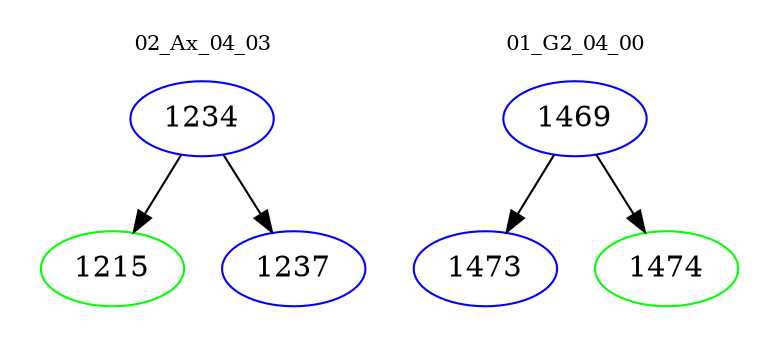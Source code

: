 digraph{
subgraph cluster_0 {
color = white
label = "02_Ax_04_03";
fontsize=10;
T0_1234 [label="1234", color="blue"]
T0_1234 -> T0_1215 [color="black"]
T0_1215 [label="1215", color="green"]
T0_1234 -> T0_1237 [color="black"]
T0_1237 [label="1237", color="blue"]
}
subgraph cluster_1 {
color = white
label = "01_G2_04_00";
fontsize=10;
T1_1469 [label="1469", color="blue"]
T1_1469 -> T1_1473 [color="black"]
T1_1473 [label="1473", color="blue"]
T1_1469 -> T1_1474 [color="black"]
T1_1474 [label="1474", color="green"]
}
}
